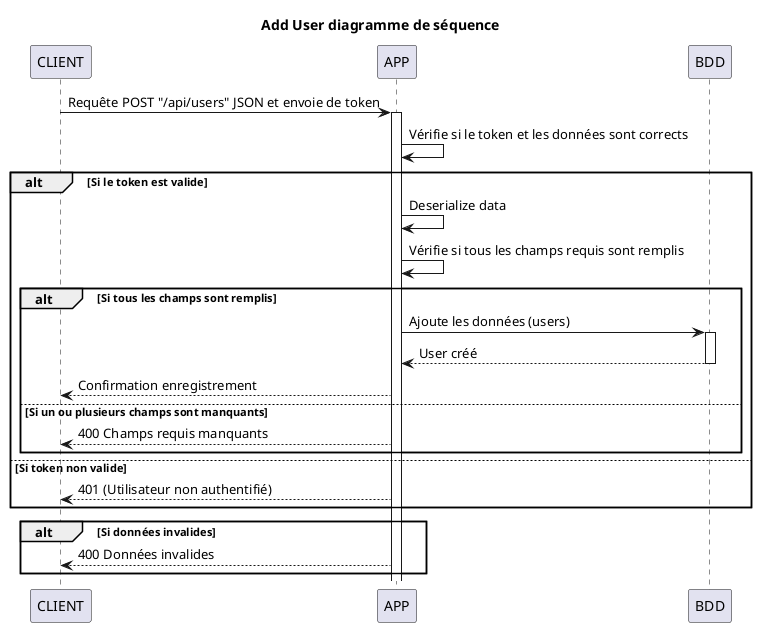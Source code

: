 @startuml

title Add User diagramme de séquence

participant CLIENT
participant APP
participant BDD

CLIENT -> APP: Requête POST "/api/users" JSON et envoie de token
activate APP
APP -> APP : Vérifie si le token et les données sont corrects

alt Si le token est valide
  APP -> APP : Deserialize data
  APP -> APP : Vérifie si tous les champs requis sont remplis

  alt Si tous les champs sont remplis
    APP -> BDD : Ajoute les données (users)
    activate BDD
    BDD --> APP: User créé
    deactivate BDD
    APP --> CLIENT : Confirmation enregistrement
  else Si un ou plusieurs champs sont manquants
    APP --> CLIENT : 400 Champs requis manquants
  end

else Si token non valide
    APP --> CLIENT : 401 (Utilisateur non authentifié)
end

alt Si données invalides
    APP --> CLIENT : 400 Données invalides
end

@enduml

